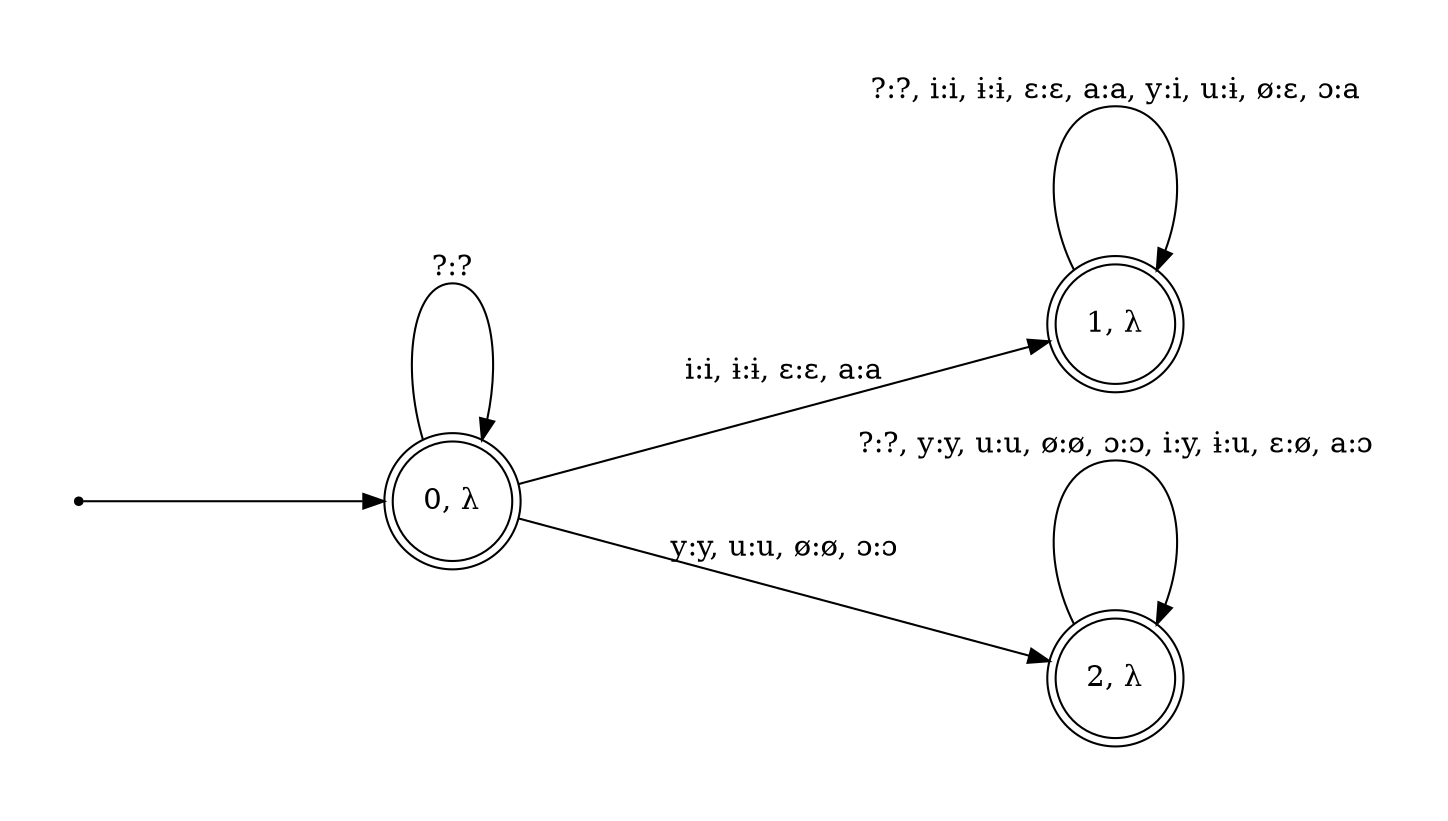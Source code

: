 digraph fst {
	graph [pad="0.5", nodesep="1", ranksep="2"];
	rankdir=LR;
	size="10,10";
	node [shape = point]; start;
	node [shape = doublecircle];
		"0, λ";
		"1, λ";
		"2, λ";

	"0, λ" ->	"0, λ" [ label = "?:?" ];
	"1, λ" ->	"1, λ" [ label = "?:?, i:i, ɨ:ɨ, ɛ:ɛ, a:a, y:i, u:ɨ, ø:ɛ, ɔ:a" ];
	"2, λ" ->	"2, λ" [ label = "?:?, y:y, u:u, ø:ø, ɔ:ɔ, i:y, ɨ:u, ɛ:ø, a:ɔ" ];
	"0, λ" ->	"1, λ" [ label = "i:i, ɨ:ɨ, ɛ:ɛ, a:a" ];
	"0, λ" ->	"2, λ" [ label = "y:y, u:u, ø:ø, ɔ:ɔ" ];
	start -> "0, λ";
}